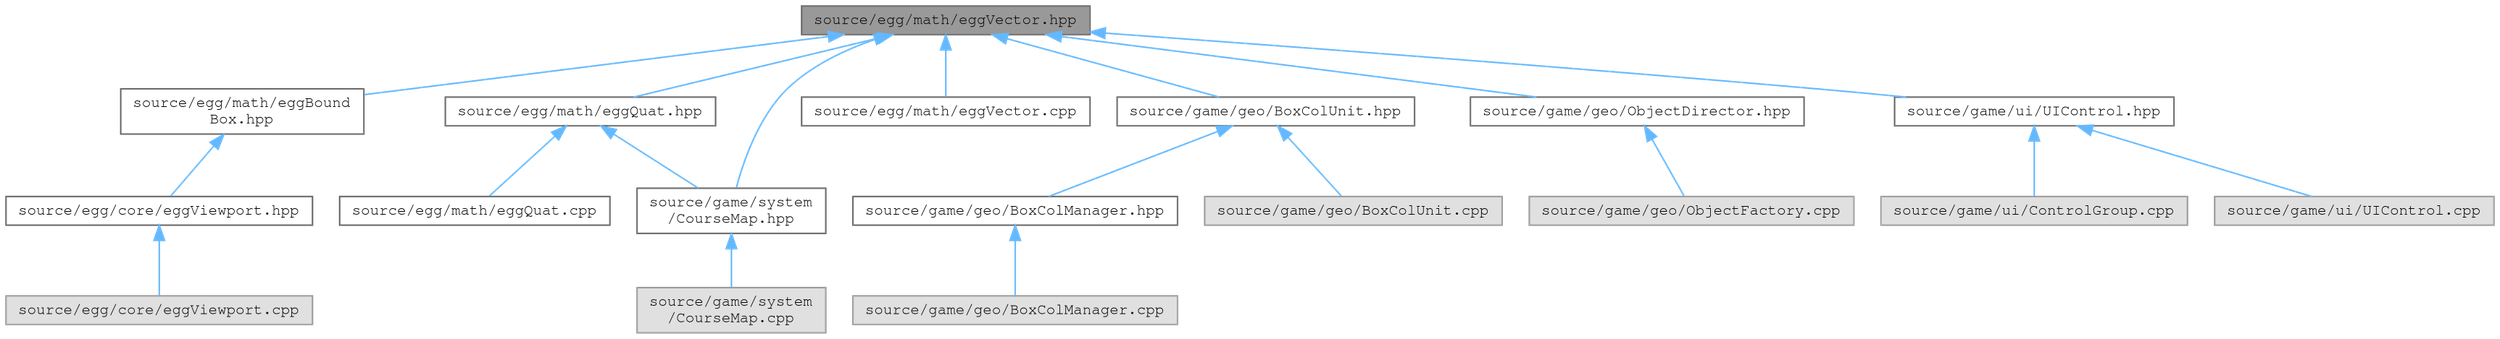 digraph "source/egg/math/eggVector.hpp"
{
 // LATEX_PDF_SIZE
  bgcolor="transparent";
  edge [fontname=FreeMono,fontsize=10,labelfontname=FreeMono,labelfontsize=10];
  node [fontname=FreeMono,fontsize=10,shape=box,height=0.2,width=0.4];
  Node1 [label="source/egg/math/eggVector.hpp",height=0.2,width=0.4,color="gray40", fillcolor="grey60", style="filled", fontcolor="black",tooltip="TODO."];
  Node1 -> Node2 [dir="back",color="steelblue1",style="solid"];
  Node2 [label="source/egg/math/eggBound\lBox.hpp",height=0.2,width=0.4,color="grey40", fillcolor="white", style="filled",URL="$egg_bound_box_8hpp_source.html",tooltip=" "];
  Node2 -> Node3 [dir="back",color="steelblue1",style="solid"];
  Node3 [label="source/egg/core/eggViewport.hpp",height=0.2,width=0.4,color="grey40", fillcolor="white", style="filled",URL="$egg_viewport_8hpp.html",tooltip="TODO."];
  Node3 -> Node4 [dir="back",color="steelblue1",style="solid"];
  Node4 [label="source/egg/core/eggViewport.cpp",height=0.2,width=0.4,color="grey60", fillcolor="#E0E0E0", style="filled",tooltip=" "];
  Node1 -> Node5 [dir="back",color="steelblue1",style="solid"];
  Node5 [label="source/egg/math/eggQuat.hpp",height=0.2,width=0.4,color="grey40", fillcolor="white", style="filled",URL="$egg_quat_8hpp.html",tooltip="TODO."];
  Node5 -> Node6 [dir="back",color="steelblue1",style="solid"];
  Node6 [label="source/egg/math/eggQuat.cpp",height=0.2,width=0.4,color="grey40", fillcolor="white", style="filled",URL="$egg_quat_8cpp.html",tooltip="TODO."];
  Node5 -> Node7 [dir="back",color="steelblue1",style="solid"];
  Node7 [label="source/game/system\l/CourseMap.hpp",height=0.2,width=0.4,color="grey40", fillcolor="white", style="filled",URL="$_course_map_8hpp_source.html",tooltip=" "];
  Node7 -> Node8 [dir="back",color="steelblue1",style="solid"];
  Node8 [label="source/game/system\l/CourseMap.cpp",height=0.2,width=0.4,color="grey60", fillcolor="#E0E0E0", style="filled",tooltip=" "];
  Node1 -> Node9 [dir="back",color="steelblue1",style="solid"];
  Node9 [label="source/egg/math/eggVector.cpp",height=0.2,width=0.4,color="grey40", fillcolor="white", style="filled",URL="$egg_vector_8cpp.html",tooltip="TODO."];
  Node1 -> Node10 [dir="back",color="steelblue1",style="solid"];
  Node10 [label="source/game/geo/BoxColUnit.hpp",height=0.2,width=0.4,color="grey40", fillcolor="white", style="filled",URL="$_box_col_unit_8hpp_source.html",tooltip=" "];
  Node10 -> Node11 [dir="back",color="steelblue1",style="solid"];
  Node11 [label="source/game/geo/BoxColManager.hpp",height=0.2,width=0.4,color="grey40", fillcolor="white", style="filled",URL="$_box_col_manager_8hpp_source.html",tooltip=" "];
  Node11 -> Node12 [dir="back",color="steelblue1",style="solid"];
  Node12 [label="source/game/geo/BoxColManager.cpp",height=0.2,width=0.4,color="grey60", fillcolor="#E0E0E0", style="filled",tooltip=" "];
  Node10 -> Node13 [dir="back",color="steelblue1",style="solid"];
  Node13 [label="source/game/geo/BoxColUnit.cpp",height=0.2,width=0.4,color="grey60", fillcolor="#E0E0E0", style="filled",tooltip=" "];
  Node1 -> Node14 [dir="back",color="steelblue1",style="solid"];
  Node14 [label="source/game/geo/ObjectDirector.hpp",height=0.2,width=0.4,color="grey40", fillcolor="white", style="filled",URL="$_object_director_8hpp.html",tooltip="Manages the objects and related tables!"];
  Node14 -> Node15 [dir="back",color="steelblue1",style="solid"];
  Node15 [label="source/game/geo/ObjectFactory.cpp",height=0.2,width=0.4,color="grey60", fillcolor="#E0E0E0", style="filled",tooltip=" "];
  Node1 -> Node7 [dir="back",color="steelblue1",style="solid"];
  Node1 -> Node16 [dir="back",color="steelblue1",style="solid"];
  Node16 [label="source/game/ui/UIControl.hpp",height=0.2,width=0.4,color="grey40", fillcolor="white", style="filled",URL="$_u_i_control_8hpp_source.html",tooltip=" "];
  Node16 -> Node17 [dir="back",color="steelblue1",style="solid"];
  Node17 [label="source/game/ui/ControlGroup.cpp",height=0.2,width=0.4,color="grey60", fillcolor="#E0E0E0", style="filled",tooltip=" "];
  Node16 -> Node18 [dir="back",color="steelblue1",style="solid"];
  Node18 [label="source/game/ui/UIControl.cpp",height=0.2,width=0.4,color="grey60", fillcolor="#E0E0E0", style="filled",tooltip=" "];
}
